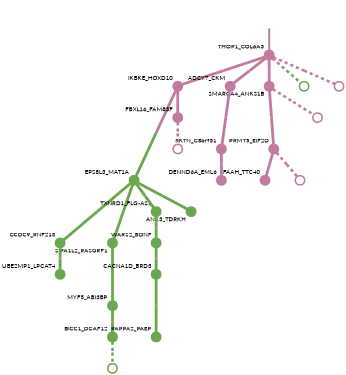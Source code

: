 strict digraph  {
graph[splines=false]; nodesep=0.7; rankdir=TB; ranksep=0.6; forcelabels=true; dpi=600; size=2.5;
0 [color="#c27ba0ff", fillcolor="#c27ba0ff", fixedsize=true, fontname=Lato, fontsize="12pt", height="0.25", label="", penwidth=3, shape=circle, style=filled, xlabel=THOP1_COL6A3];
11 [color="#c27ba0ff", fillcolor="#c27ba0ff", fixedsize=true, fontname=Lato, fontsize="12pt", height="0.25", label="", penwidth=3, shape=circle, style=filled, xlabel=IKBKE_HOXD10];
17 [color="#c27ba0ff", fillcolor="#c27ba0ff", fixedsize=true, fontname=Lato, fontsize="12pt", height="0.25", label="", penwidth=3, shape=circle, style=filled, xlabel=ADCY7_CKM];
19 [color="#c27ba0ff", fillcolor="#c27ba0ff", fixedsize=true, fontname=Lato, fontsize="12pt", height="0.25", label="", penwidth=3, shape=circle, style=filled, xlabel=SMARCA4_ANKS1B];
20 [color="#6aa84fff", fillcolor="#6aa84fff", fixedsize=true, fontname=Lato, fontsize="12pt", height="0.25", label="", penwidth=3, shape=circle, style=solid, xlabel=""];
22 [color="#c27ba0ff", fillcolor="#c27ba0ff", fixedsize=true, fontname=Lato, fontsize="12pt", height="0.25", label="", penwidth=3, shape=circle, style=solid, xlabel=""];
1 [color="#6aa84fff", fillcolor="#6aa84fff", fixedsize=true, fontname=Lato, fontsize="12pt", height="0.25", label="", penwidth=3, shape=circle, style=filled, xlabel=EPS8L3_MAT1A];
4 [color="#6aa84fff", fillcolor="#6aa84fff", fixedsize=true, fontname=Lato, fontsize="12pt", height="0.25", label="", penwidth=3, shape=circle, style=filled, xlabel=CCDC9_RNF213];
6 [color="#6aa84fff", fillcolor="#6aa84fff", fixedsize=true, fontname=Lato, fontsize="12pt", height="0.25", label="", penwidth=3, shape=circle, style=filled, xlabel=SIPA1L2_RASGRF1];
16 [color="#6aa84fff", fillcolor="#6aa84fff", fixedsize=true, fontname=Lato, fontsize="12pt", height="0.25", label="", penwidth=3, shape=circle, style=filled, xlabel="TXNRD1_FLG-AS1"];
18 [color="#6aa84fff", fillcolor="#6aa84fff", fixedsize=true, fontname=Lato, fontsize="12pt", height="0.25", label="", penwidth=3, shape=circle, style=filled, xlabel=ANK3_TDRKH];
2 [color="#c27ba0ff", fillcolor="#c27ba0ff", fixedsize=true, fontname=Lato, fontsize="12pt", height="0.25", label="", penwidth=3, shape=circle, style=filled, xlabel=PRMT5_EIF2D];
15 [color="#c27ba0ff", fillcolor="#c27ba0ff", fixedsize=true, fontname=Lato, fontsize="12pt", height="0.25", label="", penwidth=3, shape=circle, style=filled, xlabel=FAAH_TTC40];
23 [color="#c27ba0ff", fillcolor="#c27ba0ff", fixedsize=true, fontname=Lato, fontsize="12pt", height="0.25", label="", penwidth=3, shape=circle, style=solid, xlabel=""];
3 [color="#c27ba0ff", fillcolor="#c27ba0ff", fixedsize=true, fontname=Lato, fontsize="12pt", height="0.25", label="", penwidth=3, shape=circle, style=filled, xlabel=FKTN_C8orf31];
8 [color="#c27ba0ff", fillcolor="#c27ba0ff", fixedsize=true, fontname=Lato, fontsize="12pt", height="0.25", label="", penwidth=3, shape=circle, style=filled, xlabel=DENND6A_EML6];
14 [color="#6aa84fff", fillcolor="#6aa84fff", fixedsize=true, fontname=Lato, fontsize="12pt", height="0.25", label="", penwidth=3, shape=circle, style=filled, xlabel=UBE2MP1_LPCAT4];
7 [color="#6aa84fff", fillcolor="#6aa84fff", fixedsize=true, fontname=Lato, fontsize="12pt", height="0.25", label="", penwidth=3, shape=circle, style=filled, xlabel=MYF5_ABI3BP];
13 [color="#6aa84fff", fillcolor="#6aa84fff", fixedsize=true, fontname=Lato, fontsize="12pt", height="0.25", label="", penwidth=3, shape=circle, style=filled, xlabel=BICC1_DCAF12];
9 [color="#c27ba0ff", fillcolor="#c27ba0ff", fixedsize=true, fontname=Lato, fontsize="12pt", height="0.25", label="", penwidth=3, shape=circle, style=filled, xlabel=FBXL16_FAM83F];
24 [color="#c27ba0ff", fillcolor="#c27ba0ff", fixedsize=true, fontname=Lato, fontsize="12pt", height="0.25", label="", penwidth=3, shape=circle, style=solid, xlabel=""];
10 [color="#6aa84fff", fillcolor="#6aa84fff", fixedsize=true, fontname=Lato, fontsize="12pt", height="0.25", label="", penwidth=3, shape=circle, style=filled, xlabel=WARS2_BDNF];
12 [color="#6aa84fff", fillcolor="#6aa84fff", fixedsize=true, fontname=Lato, fontsize="12pt", height="0.25", label="", penwidth=3, shape=circle, style=filled, xlabel=CACNA1D_BRD3];
5 [color="#6aa84fff", fillcolor="#6aa84fff", fixedsize=true, fontname=Lato, fontsize="12pt", height="0.25", label="", penwidth=3, shape=circle, style=filled, xlabel=PAPPA2_PAEP];
21 [color="#6aa84fff", fillcolor="#6aa84fff", fixedsize=true, fontname=Lato, fontsize="12pt", height="0.25", label="", penwidth=3, shape=circle, style=solid, xlabel=""];
25 [color="#c27ba0ff", fillcolor="#c27ba0ff", fixedsize=true, fontname=Lato, fontsize="12pt", height="0.25", label="", penwidth=3, shape=circle, style=solid, xlabel=""];
normal [label="", penwidth=3, style=invis, xlabel=THOP1_COL6A3];
0 -> 11  [arrowsize=0, color="#c27ba0ff;0.5:#c27ba0ff", minlen="1.6034482717514038", penwidth="5.5", style=solid];
0 -> 17  [arrowsize=0, color="#c27ba0ff;0.5:#c27ba0ff", minlen="1.1724138259887695", penwidth="5.5", style=solid];
0 -> 19  [arrowsize=0, color="#c27ba0ff;0.5:#c27ba0ff", minlen="1.137930989265442", penwidth="5.5", style=solid];
0 -> 20  [arrowsize=0, color="#c27ba0ff;0.5:#6aa84fff", minlen="1.0689655542373657", penwidth=5, style=dashed];
0 -> 22  [arrowsize=0, color="#c27ba0ff;0.5:#c27ba0ff", minlen="1.0689655542373657", penwidth=5, style=dashed];
11 -> 1  [arrowsize=0, color="#c27ba0ff;0.5:#6aa84fff", minlen="3.0", penwidth="5.5", style=solid];
11 -> 9  [arrowsize=0, color="#c27ba0ff;0.5:#c27ba0ff", minlen="1.7413792610168457", penwidth="5.5", style=solid];
17 -> 3  [arrowsize=0, color="#c27ba0ff;0.5:#c27ba0ff", minlen="2.775862216949463", penwidth="5.5", style=solid];
19 -> 2  [arrowsize=0, color="#c27ba0ff;0.5:#c27ba0ff", minlen="2.8620691299438477", penwidth="5.5", style=solid];
19 -> 25  [arrowsize=0, color="#c27ba0ff;0.5:#c27ba0ff", minlen="1.0689655542373657", penwidth=5, style=dashed];
1 -> 4  [arrowsize=0, color="#6aa84fff;0.5:#6aa84fff", minlen="2.2413792610168457", penwidth="5.5", style=solid];
1 -> 6  [arrowsize=0, color="#6aa84fff;0.5:#6aa84fff", minlen="2.0172414779663086", penwidth="5.5", style=solid];
1 -> 16  [arrowsize=0, color="#6aa84fff;0.5:#6aa84fff", minlen="1.2068965435028076", penwidth="5.5", style=solid];
1 -> 18  [arrowsize=0, color="#6aa84fff;0.5:#6aa84fff", minlen="1.155172348022461", penwidth="5.5", style=solid];
4 -> 14  [arrowsize=0, color="#6aa84fff;0.5:#6aa84fff", minlen="1.3275861740112305", penwidth="5.5", style=solid];
6 -> 7  [arrowsize=0, color="#6aa84fff;0.5:#6aa84fff", minlen="2.0172414779663086", penwidth="5.5", style=solid];
16 -> 10  [arrowsize=0, color="#6aa84fff;0.5:#6aa84fff", minlen="1.6724138259887695", penwidth="5.5", style=solid];
2 -> 15  [arrowsize=0, color="#c27ba0ff;0.5:#c27ba0ff", minlen="1.2068965435028076", penwidth="5.5", style=solid];
2 -> 23  [arrowsize=0, color="#c27ba0ff;0.5:#c27ba0ff", minlen="1.0689655542373657", penwidth=5, style=dashed];
3 -> 8  [arrowsize=0, color="#c27ba0ff;0.5:#c27ba0ff", minlen="1.982758641242981", penwidth="5.5", style=solid];
7 -> 13  [arrowsize=0, color="#6aa84fff;0.5:#6aa84fff", minlen="1.4137930870056152", penwidth="5.5", style=solid];
13 -> 21  [arrowsize=0, color="#6aa84fff;0.5:#6aa84fff", minlen="1.0689655542373657", penwidth=5, style=dashed];
9 -> 24  [arrowsize=0, color="#c27ba0ff;0.5:#c27ba0ff", minlen="1.0689655542373657", penwidth=5, style=dashed];
10 -> 12  [arrowsize=0, color="#6aa84fff;0.5:#6aa84fff", minlen="1.6034482717514038", penwidth="5.5", style=solid];
12 -> 5  [arrowsize=0, color="#6aa84fff;0.5:#6aa84fff", minlen="2.1724138259887695", penwidth="5.5", style=solid];
normal -> 0  [arrowsize=0, color="#c27ba0ff", label="", penwidth=4, style=solid];
}
